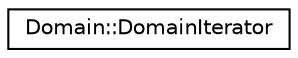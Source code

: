 digraph "Graphical Class Hierarchy"
{
 // LATEX_PDF_SIZE
  edge [fontname="Helvetica",fontsize="10",labelfontname="Helvetica",labelfontsize="10"];
  node [fontname="Helvetica",fontsize="10",shape=record];
  rankdir="LR";
  Node0 [label="Domain::DomainIterator",height=0.2,width=0.4,color="black", fillcolor="white", style="filled",URL="$classoperations__research_1_1_domain_1_1_domain_iterator.html",tooltip="Allows to iterate over all values of a domain in order with for (const int64_t v : domain...."];
}
